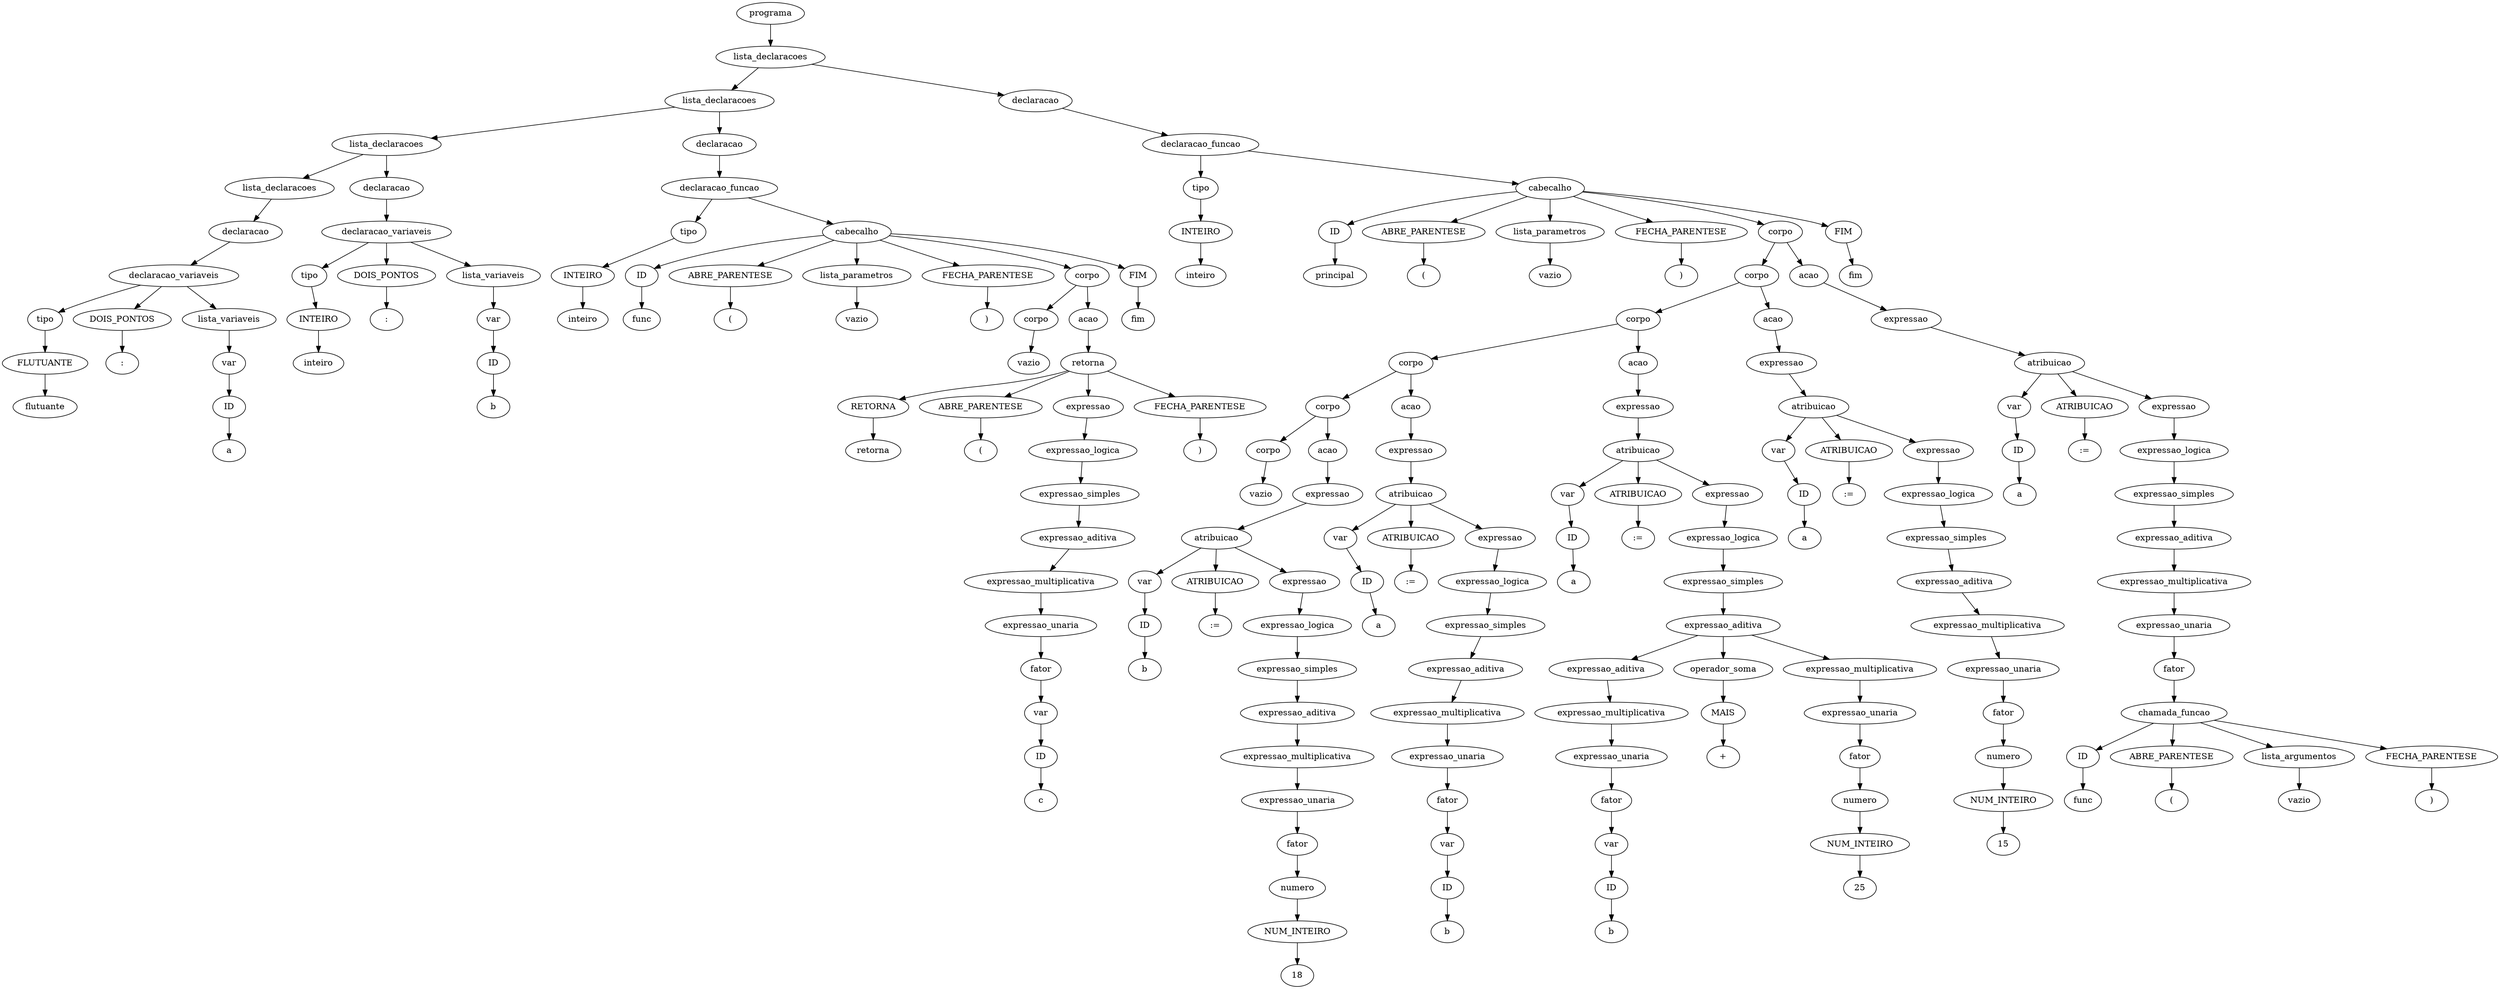 digraph tree {
    "0x0" [label="programa"];
    "0x1" [label="lista_declaracoes"];
    "0x2" [label="lista_declaracoes"];
    "0x3" [label="lista_declaracoes"];
    "0x4" [label="lista_declaracoes"];
    "0x5" [label="declaracao"];
    "0x6" [label="declaracao_variaveis"];
    "0x7" [label="tipo"];
    "0x8" [label="FLUTUANTE"];
    "0x9" [label="flutuante"];
    "0xa" [label="DOIS_PONTOS"];
    "0xb" [label=":"];
    "0xc" [label="lista_variaveis"];
    "0xd" [label="var"];
    "0xe" [label="ID"];
    "0xf" [label="a"];
    "0x10" [label="declaracao"];
    "0x11" [label="declaracao_variaveis"];
    "0x12" [label="tipo"];
    "0x13" [label="INTEIRO"];
    "0x14" [label="inteiro"];
    "0x15" [label="DOIS_PONTOS"];
    "0x16" [label=":"];
    "0x17" [label="lista_variaveis"];
    "0x18" [label="var"];
    "0x19" [label="ID"];
    "0x1a" [label="b"];
    "0x1b" [label="declaracao"];
    "0x1c" [label="declaracao_funcao"];
    "0x1d" [label="tipo"];
    "0x1e" [label="INTEIRO"];
    "0x1f" [label="inteiro"];
    "0x20" [label="cabecalho"];
    "0x21" [label="ID"];
    "0x22" [label="func"];
    "0x23" [label="ABRE_PARENTESE"];
    "0x24" [label="("];
    "0x25" [label="lista_parametros"];
    "0x26" [label="vazio"];
    "0x27" [label="FECHA_PARENTESE"];
    "0x28" [label=")"];
    "0x29" [label="corpo"];
    "0x2a" [label="corpo"];
    "0x2b" [label="vazio"];
    "0x2c" [label="acao"];
    "0x2d" [label="retorna"];
    "0x2e" [label="RETORNA"];
    "0x2f" [label="retorna"];
    "0x30" [label="ABRE_PARENTESE"];
    "0x31" [label="("];
    "0x32" [label="expressao"];
    "0x33" [label="expressao_logica"];
    "0x34" [label="expressao_simples"];
    "0x35" [label="expressao_aditiva"];
    "0x36" [label="expressao_multiplicativa"];
    "0x37" [label="expressao_unaria"];
    "0x38" [label="fator"];
    "0x39" [label="var"];
    "0x3a" [label="ID"];
    "0x3b" [label="c"];
    "0x3c" [label="FECHA_PARENTESE"];
    "0x3d" [label=")"];
    "0x3e" [label="FIM"];
    "0x3f" [label="fim"];
    "0x40" [label="declaracao"];
    "0x41" [label="declaracao_funcao"];
    "0x42" [label="tipo"];
    "0x43" [label="INTEIRO"];
    "0x44" [label="inteiro"];
    "0x45" [label="cabecalho"];
    "0x46" [label="ID"];
    "0x47" [label="principal"];
    "0x48" [label="ABRE_PARENTESE"];
    "0x49" [label="("];
    "0x4a" [label="lista_parametros"];
    "0x4b" [label="vazio"];
    "0x4c" [label="FECHA_PARENTESE"];
    "0x4d" [label=")"];
    "0x4e" [label="corpo"];
    "0x4f" [label="corpo"];
    "0x50" [label="corpo"];
    "0x51" [label="corpo"];
    "0x52" [label="corpo"];
    "0x53" [label="corpo"];
    "0x54" [label="vazio"];
    "0x55" [label="acao"];
    "0x56" [label="expressao"];
    "0x57" [label="atribuicao"];
    "0x58" [label="var"];
    "0x59" [label="ID"];
    "0x5a" [label="b"];
    "0x5b" [label="ATRIBUICAO"];
    "0x5c" [label=":="];
    "0x5d" [label="expressao"];
    "0x5e" [label="expressao_logica"];
    "0x5f" [label="expressao_simples"];
    "0x60" [label="expressao_aditiva"];
    "0x61" [label="expressao_multiplicativa"];
    "0x62" [label="expressao_unaria"];
    "0x63" [label="fator"];
    "0x64" [label="numero"];
    "0x65" [label="NUM_INTEIRO"];
    "0x66" [label="18"];
    "0x67" [label="acao"];
    "0x68" [label="expressao"];
    "0x69" [label="atribuicao"];
    "0x6a" [label="var"];
    "0x6b" [label="ID"];
    "0x6c" [label="a"];
    "0x6d" [label="ATRIBUICAO"];
    "0x6e" [label=":="];
    "0x6f" [label="expressao"];
    "0x70" [label="expressao_logica"];
    "0x71" [label="expressao_simples"];
    "0x72" [label="expressao_aditiva"];
    "0x73" [label="expressao_multiplicativa"];
    "0x74" [label="expressao_unaria"];
    "0x75" [label="fator"];
    "0x76" [label="var"];
    "0x77" [label="ID"];
    "0x78" [label="b"];
    "0x79" [label="acao"];
    "0x7a" [label="expressao"];
    "0x7b" [label="atribuicao"];
    "0x7c" [label="var"];
    "0x7d" [label="ID"];
    "0x7e" [label="a"];
    "0x7f" [label="ATRIBUICAO"];
    "0x80" [label=":="];
    "0x81" [label="expressao"];
    "0x82" [label="expressao_logica"];
    "0x83" [label="expressao_simples"];
    "0x84" [label="expressao_aditiva"];
    "0x85" [label="expressao_aditiva"];
    "0x86" [label="expressao_multiplicativa"];
    "0x87" [label="expressao_unaria"];
    "0x88" [label="fator"];
    "0x89" [label="var"];
    "0x8a" [label="ID"];
    "0x8b" [label="b"];
    "0x8c" [label="operador_soma"];
    "0x8d" [label="MAIS"];
    "0x8e" [label="+"];
    "0x8f" [label="expressao_multiplicativa"];
    "0x90" [label="expressao_unaria"];
    "0x91" [label="fator"];
    "0x92" [label="numero"];
    "0x93" [label="NUM_INTEIRO"];
    "0x94" [label="25"];
    "0x95" [label="acao"];
    "0x96" [label="expressao"];
    "0x97" [label="atribuicao"];
    "0x98" [label="var"];
    "0x99" [label="ID"];
    "0x9a" [label="a"];
    "0x9b" [label="ATRIBUICAO"];
    "0x9c" [label=":="];
    "0x9d" [label="expressao"];
    "0x9e" [label="expressao_logica"];
    "0x9f" [label="expressao_simples"];
    "0xa0" [label="expressao_aditiva"];
    "0xa1" [label="expressao_multiplicativa"];
    "0xa2" [label="expressao_unaria"];
    "0xa3" [label="fator"];
    "0xa4" [label="numero"];
    "0xa5" [label="NUM_INTEIRO"];
    "0xa6" [label="15"];
    "0xa7" [label="acao"];
    "0xa8" [label="expressao"];
    "0xa9" [label="atribuicao"];
    "0xaa" [label="var"];
    "0xab" [label="ID"];
    "0xac" [label="a"];
    "0xad" [label="ATRIBUICAO"];
    "0xae" [label=":="];
    "0xaf" [label="expressao"];
    "0xb0" [label="expressao_logica"];
    "0xb1" [label="expressao_simples"];
    "0xb2" [label="expressao_aditiva"];
    "0xb3" [label="expressao_multiplicativa"];
    "0xb4" [label="expressao_unaria"];
    "0xb5" [label="fator"];
    "0xb6" [label="chamada_funcao"];
    "0xb7" [label="ID"];
    "0xb8" [label="func"];
    "0xb9" [label="ABRE_PARENTESE"];
    "0xba" [label="("];
    "0xbb" [label="lista_argumentos"];
    "0xbc" [label="vazio"];
    "0xbd" [label="FECHA_PARENTESE"];
    "0xbe" [label=")"];
    "0xbf" [label="FIM"];
    "0xc0" [label="fim"];
    "0x0" -> "0x1";
    "0x1" -> "0x2";
    "0x1" -> "0x40";
    "0x2" -> "0x3";
    "0x2" -> "0x1b";
    "0x3" -> "0x4";
    "0x3" -> "0x10";
    "0x4" -> "0x5";
    "0x5" -> "0x6";
    "0x6" -> "0x7";
    "0x6" -> "0xa";
    "0x6" -> "0xc";
    "0x7" -> "0x8";
    "0x8" -> "0x9";
    "0xa" -> "0xb";
    "0xc" -> "0xd";
    "0xd" -> "0xe";
    "0xe" -> "0xf";
    "0x10" -> "0x11";
    "0x11" -> "0x12";
    "0x11" -> "0x15";
    "0x11" -> "0x17";
    "0x12" -> "0x13";
    "0x13" -> "0x14";
    "0x15" -> "0x16";
    "0x17" -> "0x18";
    "0x18" -> "0x19";
    "0x19" -> "0x1a";
    "0x1b" -> "0x1c";
    "0x1c" -> "0x1d";
    "0x1c" -> "0x20";
    "0x1d" -> "0x1e";
    "0x1e" -> "0x1f";
    "0x20" -> "0x21";
    "0x20" -> "0x23";
    "0x20" -> "0x25";
    "0x20" -> "0x27";
    "0x20" -> "0x29";
    "0x20" -> "0x3e";
    "0x21" -> "0x22";
    "0x23" -> "0x24";
    "0x25" -> "0x26";
    "0x27" -> "0x28";
    "0x29" -> "0x2a";
    "0x29" -> "0x2c";
    "0x2a" -> "0x2b";
    "0x2c" -> "0x2d";
    "0x2d" -> "0x2e";
    "0x2d" -> "0x30";
    "0x2d" -> "0x32";
    "0x2d" -> "0x3c";
    "0x2e" -> "0x2f";
    "0x30" -> "0x31";
    "0x32" -> "0x33";
    "0x33" -> "0x34";
    "0x34" -> "0x35";
    "0x35" -> "0x36";
    "0x36" -> "0x37";
    "0x37" -> "0x38";
    "0x38" -> "0x39";
    "0x39" -> "0x3a";
    "0x3a" -> "0x3b";
    "0x3c" -> "0x3d";
    "0x3e" -> "0x3f";
    "0x40" -> "0x41";
    "0x41" -> "0x42";
    "0x41" -> "0x45";
    "0x42" -> "0x43";
    "0x43" -> "0x44";
    "0x45" -> "0x46";
    "0x45" -> "0x48";
    "0x45" -> "0x4a";
    "0x45" -> "0x4c";
    "0x45" -> "0x4e";
    "0x45" -> "0xbf";
    "0x46" -> "0x47";
    "0x48" -> "0x49";
    "0x4a" -> "0x4b";
    "0x4c" -> "0x4d";
    "0x4e" -> "0x4f";
    "0x4e" -> "0xa7";
    "0x4f" -> "0x50";
    "0x4f" -> "0x95";
    "0x50" -> "0x51";
    "0x50" -> "0x79";
    "0x51" -> "0x52";
    "0x51" -> "0x67";
    "0x52" -> "0x53";
    "0x52" -> "0x55";
    "0x53" -> "0x54";
    "0x55" -> "0x56";
    "0x56" -> "0x57";
    "0x57" -> "0x58";
    "0x57" -> "0x5b";
    "0x57" -> "0x5d";
    "0x58" -> "0x59";
    "0x59" -> "0x5a";
    "0x5b" -> "0x5c";
    "0x5d" -> "0x5e";
    "0x5e" -> "0x5f";
    "0x5f" -> "0x60";
    "0x60" -> "0x61";
    "0x61" -> "0x62";
    "0x62" -> "0x63";
    "0x63" -> "0x64";
    "0x64" -> "0x65";
    "0x65" -> "0x66";
    "0x67" -> "0x68";
    "0x68" -> "0x69";
    "0x69" -> "0x6a";
    "0x69" -> "0x6d";
    "0x69" -> "0x6f";
    "0x6a" -> "0x6b";
    "0x6b" -> "0x6c";
    "0x6d" -> "0x6e";
    "0x6f" -> "0x70";
    "0x70" -> "0x71";
    "0x71" -> "0x72";
    "0x72" -> "0x73";
    "0x73" -> "0x74";
    "0x74" -> "0x75";
    "0x75" -> "0x76";
    "0x76" -> "0x77";
    "0x77" -> "0x78";
    "0x79" -> "0x7a";
    "0x7a" -> "0x7b";
    "0x7b" -> "0x7c";
    "0x7b" -> "0x7f";
    "0x7b" -> "0x81";
    "0x7c" -> "0x7d";
    "0x7d" -> "0x7e";
    "0x7f" -> "0x80";
    "0x81" -> "0x82";
    "0x82" -> "0x83";
    "0x83" -> "0x84";
    "0x84" -> "0x85";
    "0x84" -> "0x8c";
    "0x84" -> "0x8f";
    "0x85" -> "0x86";
    "0x86" -> "0x87";
    "0x87" -> "0x88";
    "0x88" -> "0x89";
    "0x89" -> "0x8a";
    "0x8a" -> "0x8b";
    "0x8c" -> "0x8d";
    "0x8d" -> "0x8e";
    "0x8f" -> "0x90";
    "0x90" -> "0x91";
    "0x91" -> "0x92";
    "0x92" -> "0x93";
    "0x93" -> "0x94";
    "0x95" -> "0x96";
    "0x96" -> "0x97";
    "0x97" -> "0x98";
    "0x97" -> "0x9b";
    "0x97" -> "0x9d";
    "0x98" -> "0x99";
    "0x99" -> "0x9a";
    "0x9b" -> "0x9c";
    "0x9d" -> "0x9e";
    "0x9e" -> "0x9f";
    "0x9f" -> "0xa0";
    "0xa0" -> "0xa1";
    "0xa1" -> "0xa2";
    "0xa2" -> "0xa3";
    "0xa3" -> "0xa4";
    "0xa4" -> "0xa5";
    "0xa5" -> "0xa6";
    "0xa7" -> "0xa8";
    "0xa8" -> "0xa9";
    "0xa9" -> "0xaa";
    "0xa9" -> "0xad";
    "0xa9" -> "0xaf";
    "0xaa" -> "0xab";
    "0xab" -> "0xac";
    "0xad" -> "0xae";
    "0xaf" -> "0xb0";
    "0xb0" -> "0xb1";
    "0xb1" -> "0xb2";
    "0xb2" -> "0xb3";
    "0xb3" -> "0xb4";
    "0xb4" -> "0xb5";
    "0xb5" -> "0xb6";
    "0xb6" -> "0xb7";
    "0xb6" -> "0xb9";
    "0xb6" -> "0xbb";
    "0xb6" -> "0xbd";
    "0xb7" -> "0xb8";
    "0xb9" -> "0xba";
    "0xbb" -> "0xbc";
    "0xbd" -> "0xbe";
    "0xbf" -> "0xc0";
}
